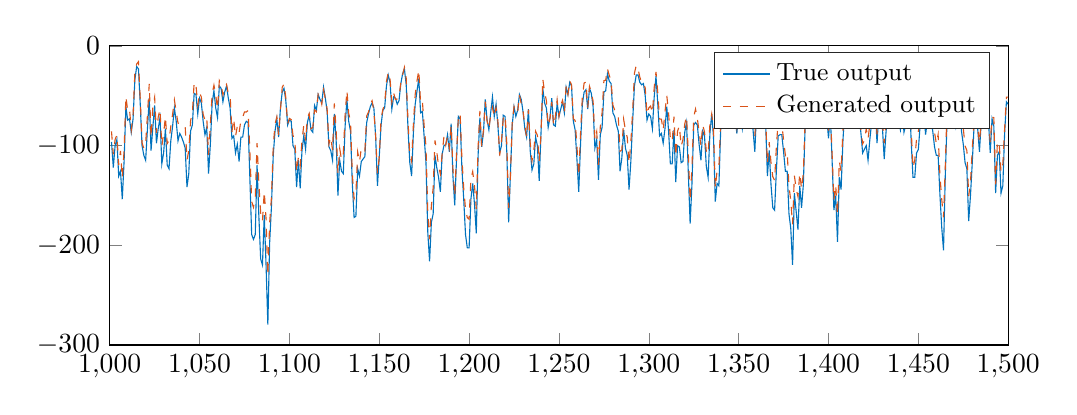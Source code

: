 % This file was created by matlab2tikz.
% Minimal pgfplots version: 1.3
%
\definecolor{mycolor1}{rgb}{0.0,0.447,0.741}%
\definecolor{mycolor2}{rgb}{0.85,0.325,0.098}%
%
\begin{tikzpicture}

\begin{axis}[%
width=11.411cm,
height=3.8cm,
at={(0cm,0cm)},
scale only axis,
xmin=1000,
xmax=1500,
ymin=-300,
ymax=0,
legend style={legend cell align=left,align=left,draw=white!15!black,font=\small}
]
\addplot [color=mycolor1,solid]
  table[row sep=crcr]{%
1001	-96.436\\
1002	-122.07\\
1003	-100.098\\
1004	-93.994\\
1005	-130.615\\
1006	-125.732\\
1007	-153.809\\
1008	-115.967\\
1009	-61.035\\
1010	-74.463\\
1011	-73.242\\
1012	-86.67\\
1013	-73.242\\
1014	-34.18\\
1015	-20.752\\
1016	-23.193\\
1017	-58.594\\
1018	-100.098\\
1019	-109.863\\
1020	-114.746\\
1021	-83.008\\
1022	-52.49\\
1023	-104.98\\
1024	-81.787\\
1025	-59.814\\
1026	-97.656\\
1027	-83.008\\
1028	-72.021\\
1029	-118.408\\
1030	-107.422\\
1031	-83.008\\
1032	-119.629\\
1033	-123.291\\
1034	-95.215\\
1035	-80.566\\
1036	-62.256\\
1037	-75.684\\
1038	-95.215\\
1039	-87.891\\
1040	-91.553\\
1041	-96.436\\
1042	-102.539\\
1043	-141.602\\
1044	-128.174\\
1045	-85.449\\
1046	-79.346\\
1047	-47.607\\
1048	-48.828\\
1049	-68.359\\
1050	-52.49\\
1051	-57.373\\
1052	-75.684\\
1053	-89.111\\
1054	-81.787\\
1055	-128.174\\
1056	-98.877\\
1057	-57.373\\
1058	-45.166\\
1059	-62.256\\
1060	-72.021\\
1061	-40.283\\
1062	-42.725\\
1063	-56.152\\
1064	-46.387\\
1065	-40.283\\
1066	-52.49\\
1067	-62.256\\
1068	-92.773\\
1069	-90.332\\
1070	-107.422\\
1071	-98.877\\
1072	-115.967\\
1073	-91.553\\
1074	-91.553\\
1075	-79.346\\
1076	-75.684\\
1077	-76.904\\
1078	-133.057\\
1079	-189.209\\
1080	-194.092\\
1081	-189.209\\
1082	-119.629\\
1083	-170.898\\
1084	-213.623\\
1085	-219.727\\
1086	-169.678\\
1087	-219.727\\
1088	-279.541\\
1089	-197.754\\
1090	-161.133\\
1091	-109.863\\
1092	-85.449\\
1093	-73.242\\
1094	-91.553\\
1095	-62.256\\
1096	-46.387\\
1097	-42.725\\
1098	-54.932\\
1099	-79.346\\
1100	-74.463\\
1101	-75.684\\
1102	-100.098\\
1103	-103.76\\
1104	-141.602\\
1105	-114.746\\
1106	-142.822\\
1107	-104.98\\
1108	-90.332\\
1109	-103.76\\
1110	-76.904\\
1111	-69.58\\
1112	-84.229\\
1113	-86.67\\
1114	-59.814\\
1115	-64.697\\
1116	-48.828\\
1117	-53.711\\
1118	-57.373\\
1119	-41.504\\
1120	-52.49\\
1121	-65.918\\
1122	-101.318\\
1123	-104.98\\
1124	-114.746\\
1125	-68.359\\
1126	-93.994\\
1127	-150.146\\
1128	-114.746\\
1129	-125.732\\
1130	-128.174\\
1131	-80.566\\
1132	-53.711\\
1133	-75.684\\
1134	-85.449\\
1135	-137.939\\
1136	-172.119\\
1137	-170.898\\
1138	-123.291\\
1139	-130.615\\
1140	-115.967\\
1141	-113.525\\
1142	-111.084\\
1143	-76.904\\
1144	-68.359\\
1145	-61.035\\
1146	-57.373\\
1147	-62.256\\
1148	-91.553\\
1149	-140.381\\
1150	-111.084\\
1151	-79.346\\
1152	-64.697\\
1153	-62.256\\
1154	-40.283\\
1155	-29.297\\
1156	-36.621\\
1157	-63.477\\
1158	-51.27\\
1159	-52.49\\
1160	-58.594\\
1161	-54.932\\
1162	-37.842\\
1163	-28.076\\
1164	-23.193\\
1165	-39.063\\
1166	-83.008\\
1167	-117.188\\
1168	-130.615\\
1169	-86.67\\
1170	-58.594\\
1171	-45.166\\
1172	-32.959\\
1173	-67.139\\
1174	-65.918\\
1175	-91.553\\
1176	-117.188\\
1177	-186.768\\
1178	-216.064\\
1179	-177.002\\
1180	-168.457\\
1181	-109.863\\
1182	-122.07\\
1183	-131.836\\
1184	-146.484\\
1185	-108.643\\
1186	-100.098\\
1187	-98.877\\
1188	-89.111\\
1189	-106.201\\
1190	-78.125\\
1191	-130.615\\
1192	-159.912\\
1193	-113.525\\
1194	-70.801\\
1195	-73.242\\
1196	-123.291\\
1197	-153.809\\
1198	-189.209\\
1199	-202.637\\
1200	-202.637\\
1201	-153.809\\
1202	-137.939\\
1203	-158.691\\
1204	-187.988\\
1205	-109.863\\
1206	-72.021\\
1207	-101.318\\
1208	-86.67\\
1209	-53.711\\
1210	-74.463\\
1211	-84.229\\
1212	-67.139\\
1213	-51.27\\
1214	-70.801\\
1215	-58.594\\
1216	-79.346\\
1217	-107.422\\
1218	-100.098\\
1219	-69.58\\
1220	-70.801\\
1221	-107.422\\
1222	-177.002\\
1223	-128.174\\
1224	-79.346\\
1225	-61.035\\
1226	-70.801\\
1227	-64.697\\
1228	-48.828\\
1229	-53.711\\
1230	-65.918\\
1231	-83.008\\
1232	-91.553\\
1233	-63.477\\
1234	-104.98\\
1235	-124.512\\
1236	-118.408\\
1237	-91.553\\
1238	-100.098\\
1239	-135.498\\
1240	-87.891\\
1241	-42.725\\
1242	-57.373\\
1243	-62.256\\
1244	-81.787\\
1245	-72.021\\
1246	-52.49\\
1247	-79.346\\
1248	-80.566\\
1249	-57.373\\
1250	-70.801\\
1251	-63.477\\
1252	-56.152\\
1253	-67.139\\
1254	-41.504\\
1255	-48.828\\
1256	-36.621\\
1257	-40.283\\
1258	-75.684\\
1259	-84.229\\
1260	-113.525\\
1261	-146.484\\
1262	-98.877\\
1263	-58.594\\
1264	-46.387\\
1265	-43.945\\
1266	-63.477\\
1267	-42.725\\
1268	-47.607\\
1269	-61.035\\
1270	-102.539\\
1271	-93.994\\
1272	-134.277\\
1273	-89.111\\
1274	-81.787\\
1275	-46.387\\
1276	-45.166\\
1277	-28.076\\
1278	-35.4\\
1279	-37.842\\
1280	-67.139\\
1281	-70.801\\
1282	-79.346\\
1283	-85.449\\
1284	-125.732\\
1285	-112.305\\
1286	-84.229\\
1287	-102.539\\
1288	-109.863\\
1289	-144.043\\
1290	-115.967\\
1291	-75.684\\
1292	-40.283\\
1293	-29.297\\
1294	-29.297\\
1295	-36.621\\
1296	-39.063\\
1297	-37.842\\
1298	-50.049\\
1299	-74.463\\
1300	-68.359\\
1301	-70.801\\
1302	-83.008\\
1303	-51.27\\
1304	-30.518\\
1305	-58.594\\
1306	-90.332\\
1307	-87.891\\
1308	-97.656\\
1309	-83.008\\
1310	-61.035\\
1311	-85.449\\
1312	-118.408\\
1313	-118.408\\
1314	-84.229\\
1315	-136.719\\
1316	-100.098\\
1317	-101.318\\
1318	-117.188\\
1319	-115.967\\
1320	-86.67\\
1321	-76.904\\
1322	-128.174\\
1323	-178.223\\
1324	-139.16\\
1325	-79.346\\
1326	-76.904\\
1327	-79.346\\
1328	-98.877\\
1329	-114.746\\
1330	-85.449\\
1331	-90.332\\
1332	-120.85\\
1333	-131.836\\
1334	-87.891\\
1335	-68.359\\
1336	-91.553\\
1337	-156.25\\
1338	-137.939\\
1339	-140.381\\
1340	-84.229\\
1341	-76.904\\
1342	-72.021\\
1343	-47.607\\
1344	-30.518\\
1345	-26.855\\
1346	-23.193\\
1347	-54.932\\
1348	-70.801\\
1349	-87.891\\
1350	-65.918\\
1351	-73.242\\
1352	-83.008\\
1353	-53.711\\
1354	-56.152\\
1355	-53.711\\
1356	-40.283\\
1357	-51.27\\
1358	-84.229\\
1359	-106.201\\
1360	-63.477\\
1361	-48.828\\
1362	-40.283\\
1363	-50.049\\
1364	-35.4\\
1365	-76.904\\
1366	-130.615\\
1367	-104.98\\
1368	-139.16\\
1369	-162.354\\
1370	-164.795\\
1371	-124.512\\
1372	-90.332\\
1373	-89.111\\
1374	-89.111\\
1375	-106.201\\
1376	-125.732\\
1377	-125.732\\
1378	-168.457\\
1379	-183.105\\
1380	-219.727\\
1381	-147.705\\
1382	-166.016\\
1383	-184.326\\
1384	-140.381\\
1385	-162.354\\
1386	-139.16\\
1387	-80.566\\
1388	-52.49\\
1389	-56.152\\
1390	-81.787\\
1391	-65.918\\
1392	-43.945\\
1393	-62.256\\
1394	-47.607\\
1395	-36.621\\
1396	-46.387\\
1397	-52.49\\
1398	-36.621\\
1399	-70.801\\
1400	-92.773\\
1401	-68.359\\
1402	-114.746\\
1403	-164.795\\
1404	-150.146\\
1405	-196.533\\
1406	-131.836\\
1407	-144.043\\
1408	-96.436\\
1409	-63.477\\
1410	-76.904\\
1411	-59.814\\
1412	-45.166\\
1413	-64.697\\
1414	-36.621\\
1415	-28.076\\
1416	-34.18\\
1417	-70.801\\
1418	-86.67\\
1419	-107.422\\
1420	-103.76\\
1421	-100.098\\
1422	-114.746\\
1423	-93.994\\
1424	-76.904\\
1425	-76.904\\
1426	-62.256\\
1427	-97.656\\
1428	-68.359\\
1429	-56.152\\
1430	-81.787\\
1431	-113.525\\
1432	-86.67\\
1433	-65.918\\
1434	-56.152\\
1435	-65.918\\
1436	-45.166\\
1437	-45.166\\
1438	-59.814\\
1439	-75.684\\
1440	-84.229\\
1441	-65.918\\
1442	-86.67\\
1443	-79.346\\
1444	-47.607\\
1445	-50.049\\
1446	-95.215\\
1447	-131.836\\
1448	-131.836\\
1449	-107.422\\
1450	-103.76\\
1451	-79.346\\
1452	-76.904\\
1453	-61.035\\
1454	-89.111\\
1455	-75.684\\
1456	-50.049\\
1457	-74.463\\
1458	-85.449\\
1459	-101.318\\
1460	-109.863\\
1461	-109.863\\
1462	-148.926\\
1463	-181.885\\
1464	-205.078\\
1465	-129.395\\
1466	-73.242\\
1467	-47.607\\
1468	-34.18\\
1469	-54.932\\
1470	-46.387\\
1471	-80.566\\
1472	-72.021\\
1473	-64.697\\
1474	-85.449\\
1475	-98.877\\
1476	-117.188\\
1477	-123.291\\
1478	-175.781\\
1479	-150.146\\
1480	-117.188\\
1481	-80.566\\
1482	-80.566\\
1483	-83.008\\
1484	-106.201\\
1485	-75.684\\
1486	-79.346\\
1487	-74.463\\
1488	-42.725\\
1489	-74.463\\
1490	-107.422\\
1491	-73.242\\
1492	-80.566\\
1493	-147.705\\
1494	-109.863\\
1495	-106.201\\
1496	-147.705\\
1497	-140.381\\
1498	-87.891\\
1499	-56.152\\
1500	-58.594\\
};
\addlegendentry{True output};

\addplot [color=mycolor2,dashed]
  table[row sep=crcr]{%
1001	-85.875\\
1002	-108.782\\
1003	-93.997\\
1004	-89.477\\
1005	-119.592\\
1006	-105.37\\
1007	-132.748\\
1008	-104.932\\
1009	-50.76\\
1010	-64.798\\
1011	-63.091\\
1012	-84.413\\
1013	-69.212\\
1014	-26.77\\
1015	-18.331\\
1016	-15.881\\
1017	-53.075\\
1018	-97.323\\
1019	-102.864\\
1020	-98.013\\
1021	-69.559\\
1022	-38.134\\
1023	-92.183\\
1024	-61.233\\
1025	-51.624\\
1026	-87.161\\
1027	-71.421\\
1028	-63.564\\
1029	-100.657\\
1030	-87.996\\
1031	-70.966\\
1032	-98.023\\
1033	-94.94\\
1034	-80.752\\
1035	-68.495\\
1036	-54.348\\
1037	-66.222\\
1038	-77.463\\
1039	-78.091\\
1040	-77.828\\
1041	-79.705\\
1042	-80.879\\
1043	-114.385\\
1044	-105.335\\
1045	-75.089\\
1046	-67.686\\
1047	-36.419\\
1048	-39.508\\
1049	-59.444\\
1050	-46.775\\
1051	-51.522\\
1052	-68.641\\
1053	-74.772\\
1054	-71.551\\
1055	-109.227\\
1056	-79.74\\
1057	-48.112\\
1058	-39.482\\
1059	-49.308\\
1060	-63.315\\
1061	-34.85\\
1062	-38.534\\
1063	-49.221\\
1064	-40.832\\
1065	-38.499\\
1066	-47.875\\
1067	-48.911\\
1068	-86.51\\
1069	-73.038\\
1070	-91.128\\
1071	-80.581\\
1072	-87.068\\
1073	-74.706\\
1074	-71.542\\
1075	-66.245\\
1076	-66.363\\
1077	-64.917\\
1078	-105.872\\
1079	-156.124\\
1080	-161.951\\
1081	-152.349\\
1082	-97.479\\
1083	-138.239\\
1084	-167.528\\
1085	-175.706\\
1086	-145.926\\
1087	-173.466\\
1088	-230.098\\
1089	-177.487\\
1090	-151.995\\
1091	-100.855\\
1092	-78.416\\
1093	-71.211\\
1094	-89.222\\
1095	-64.773\\
1096	-41.576\\
1097	-38.198\\
1098	-51.933\\
1099	-78.182\\
1100	-72.775\\
1101	-73.953\\
1102	-90.084\\
1103	-94.07\\
1104	-126.594\\
1105	-111.534\\
1106	-120.377\\
1107	-94.867\\
1108	-79.62\\
1109	-95.111\\
1110	-72.336\\
1111	-67.875\\
1112	-83.098\\
1113	-81.83\\
1114	-64.242\\
1115	-66.085\\
1116	-48.303\\
1117	-50.711\\
1118	-58.45\\
1119	-44.335\\
1120	-53.178\\
1121	-63.366\\
1122	-98.325\\
1123	-91.423\\
1124	-104.603\\
1125	-57.755\\
1126	-84.087\\
1127	-127.746\\
1128	-103.125\\
1129	-114.128\\
1130	-108.024\\
1131	-68.556\\
1132	-44.765\\
1133	-67.857\\
1134	-75.562\\
1135	-128.194\\
1136	-153.481\\
1137	-147.864\\
1138	-106.518\\
1139	-116.335\\
1140	-102.682\\
1141	-102.062\\
1142	-105.156\\
1143	-70.275\\
1144	-66.596\\
1145	-58.99\\
1146	-55.12\\
1147	-65.169\\
1148	-90.977\\
1149	-127.915\\
1150	-111.906\\
1151	-72.994\\
1152	-63.877\\
1153	-58.678\\
1154	-35.864\\
1155	-26.616\\
1156	-33.229\\
1157	-56.35\\
1158	-47.331\\
1159	-53.816\\
1160	-53.188\\
1161	-51.21\\
1162	-36.813\\
1163	-29.191\\
1164	-21.578\\
1165	-32.474\\
1166	-75.128\\
1167	-110.077\\
1168	-116.12\\
1169	-78.315\\
1170	-48.726\\
1171	-35.346\\
1172	-24.173\\
1173	-57.606\\
1174	-55.48\\
1175	-80.591\\
1176	-101.087\\
1177	-167.281\\
1178	-194.111\\
1179	-160.481\\
1180	-142.396\\
1181	-94.778\\
1182	-106.061\\
1183	-120.715\\
1184	-128.485\\
1185	-108.392\\
1186	-90.93\\
1187	-99.474\\
1188	-90.732\\
1189	-101.89\\
1190	-79.729\\
1191	-123.158\\
1192	-150.712\\
1193	-107.698\\
1194	-72.627\\
1195	-67.893\\
1196	-113.05\\
1197	-142.891\\
1198	-163.724\\
1199	-172.264\\
1200	-173.84\\
1201	-133.208\\
1202	-126.158\\
1203	-140.597\\
1204	-163.351\\
1205	-101.403\\
1206	-65.239\\
1207	-100.684\\
1208	-84.182\\
1209	-55.967\\
1210	-75.474\\
1211	-83.256\\
1212	-69.661\\
1213	-61.679\\
1214	-71.446\\
1215	-61.973\\
1216	-74.79\\
1217	-110.025\\
1218	-95.866\\
1219	-72.969\\
1220	-69.07\\
1221	-98.945\\
1222	-162.629\\
1223	-131.064\\
1224	-76.272\\
1225	-61.111\\
1226	-65.749\\
1227	-67.471\\
1228	-49.184\\
1229	-57.886\\
1230	-64.811\\
1231	-80.259\\
1232	-91.566\\
1233	-63.924\\
1234	-97.387\\
1235	-115.409\\
1236	-104.741\\
1237	-85.732\\
1238	-89.77\\
1239	-115.925\\
1240	-88.814\\
1241	-33.236\\
1242	-46.575\\
1243	-54.804\\
1244	-80.085\\
1245	-73.198\\
1246	-56.401\\
1247	-80.046\\
1248	-71.205\\
1249	-54.411\\
1250	-70.809\\
1251	-59.473\\
1252	-54.679\\
1253	-66.854\\
1254	-39.965\\
1255	-48.784\\
1256	-34.776\\
1257	-39.253\\
1258	-73.058\\
1259	-74.795\\
1260	-100.5\\
1261	-130.695\\
1262	-87.81\\
1263	-51.734\\
1264	-37.244\\
1265	-36.428\\
1266	-62.0\\
1267	-40.645\\
1268	-46.461\\
1269	-55.603\\
1270	-94.09\\
1271	-86.115\\
1272	-119.317\\
1273	-81.277\\
1274	-66.884\\
1275	-34.983\\
1276	-34.492\\
1277	-23.045\\
1278	-29.714\\
1279	-34.811\\
1280	-59.423\\
1281	-64.416\\
1282	-69.06\\
1283	-70.861\\
1284	-105.817\\
1285	-104.228\\
1286	-73.734\\
1287	-84.825\\
1288	-91.818\\
1289	-117.469\\
1290	-96.851\\
1291	-65.388\\
1292	-27.495\\
1293	-19.586\\
1294	-22.901\\
1295	-31.512\\
1296	-36.397\\
1297	-36.573\\
1298	-42.379\\
1299	-68.783\\
1300	-62.321\\
1301	-60.327\\
1302	-67.475\\
1303	-41.863\\
1304	-26.154\\
1305	-47.437\\
1306	-73.442\\
1307	-73.457\\
1308	-84.731\\
1309	-66.303\\
1310	-49.708\\
1311	-67.661\\
1312	-92.97\\
1313	-96.534\\
1314	-71.087\\
1315	-111.012\\
1316	-85.664\\
1317	-80.208\\
1318	-100.801\\
1319	-94.051\\
1320	-78.29\\
1321	-70.763\\
1322	-108.255\\
1323	-155.322\\
1324	-121.966\\
1325	-71.343\\
1326	-63.398\\
1327	-72.778\\
1328	-86.191\\
1329	-100.447\\
1330	-79.182\\
1331	-86.385\\
1332	-105.628\\
1333	-108.873\\
1334	-78.568\\
1335	-68.345\\
1336	-83.625\\
1337	-142.326\\
1338	-125.263\\
1339	-121.786\\
1340	-75.688\\
1341	-63.999\\
1342	-66.326\\
1343	-41.479\\
1344	-26.836\\
1345	-21.607\\
1346	-19.646\\
1347	-45.677\\
1348	-66.06\\
1349	-81.962\\
1350	-61.658\\
1351	-60.155\\
1352	-67.413\\
1353	-41.537\\
1354	-46.878\\
1355	-44.631\\
1356	-34.544\\
1357	-46.642\\
1358	-69.896\\
1359	-90.488\\
1360	-54.784\\
1361	-42.556\\
1362	-35.768\\
1363	-44.354\\
1364	-30.861\\
1365	-71.595\\
1366	-117.823\\
1367	-96.648\\
1368	-117.086\\
1369	-131.28\\
1370	-134.935\\
1371	-101.028\\
1372	-74.885\\
1373	-78.681\\
1374	-77.642\\
1375	-94.627\\
1376	-109.768\\
1377	-106.47\\
1378	-140.679\\
1379	-155.272\\
1380	-179.081\\
1381	-130.118\\
1382	-143.109\\
1383	-151.23\\
1384	-127.773\\
1385	-143.473\\
1386	-127.514\\
1387	-74.219\\
1388	-44.138\\
1389	-48.683\\
1390	-75.099\\
1391	-65.078\\
1392	-48.003\\
1393	-64.43\\
1394	-46.149\\
1395	-38.603\\
1396	-46.624\\
1397	-45.989\\
1398	-40.527\\
1399	-64.595\\
1400	-84.927\\
1401	-64.731\\
1402	-107.983\\
1403	-154.573\\
1404	-139.632\\
1405	-169.69\\
1406	-115.742\\
1407	-125.923\\
1408	-86.248\\
1409	-50.656\\
1410	-68.604\\
1411	-57.78\\
1412	-44.309\\
1413	-61.055\\
1414	-40.009\\
1415	-24.263\\
1416	-31.005\\
1417	-61.104\\
1418	-84.161\\
1419	-98.317\\
1420	-94.853\\
1421	-83.12\\
1422	-93.375\\
1423	-78.658\\
1424	-67.18\\
1425	-69.366\\
1426	-57.08\\
1427	-88.694\\
1428	-59.359\\
1429	-52.327\\
1430	-77.193\\
1431	-97.508\\
1432	-78.243\\
1433	-61.222\\
1434	-53.729\\
1435	-60.758\\
1436	-42.313\\
1437	-41.97\\
1438	-56.487\\
1439	-64.989\\
1440	-75.056\\
1441	-62.935\\
1442	-74.299\\
1443	-66.704\\
1444	-41.911\\
1445	-45.893\\
1446	-82.522\\
1447	-122.291\\
1448	-114.612\\
1449	-92.929\\
1450	-85.755\\
1451	-71.501\\
1452	-66.004\\
1453	-58.997\\
1454	-74.923\\
1455	-73.66\\
1456	-46.222\\
1457	-70.587\\
1458	-72.029\\
1459	-86.73\\
1460	-97.915\\
1461	-88.882\\
1462	-130.049\\
1463	-153.803\\
1464	-171.91\\
1465	-119.781\\
1466	-59.555\\
1467	-34.546\\
1468	-23.658\\
1469	-43.97\\
1470	-41.497\\
1471	-77.275\\
1472	-67.55\\
1473	-61.146\\
1474	-76.372\\
1475	-82.723\\
1476	-100.454\\
1477	-104.927\\
1478	-150.565\\
1479	-137.57\\
1480	-103.062\\
1481	-75.949\\
1482	-69.177\\
1483	-81.094\\
1484	-96.978\\
1485	-74.454\\
1486	-74.161\\
1487	-77.898\\
1488	-36.463\\
1489	-68.861\\
1490	-96.652\\
1491	-71.769\\
1492	-71.96\\
1493	-138.916\\
1494	-95.853\\
1495	-98.0\\
1496	-126.559\\
1497	-118.629\\
1498	-83.128\\
1499	-51.517\\
1500	-51.493\\
};
\addlegendentry{Generated output};

\end{axis}
\end{tikzpicture}%